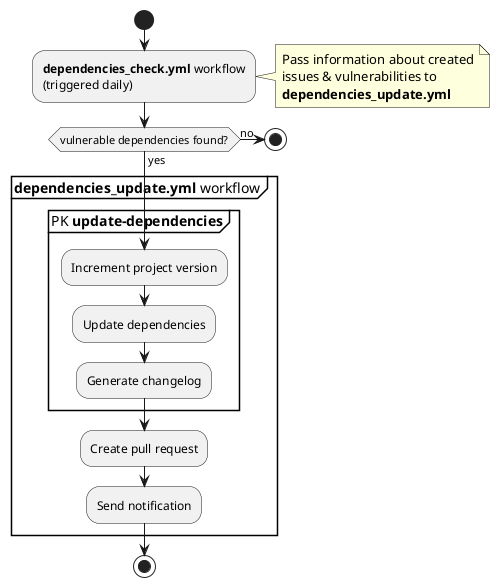 @startuml Automatic Dependency Update Process

start
:**dependencies_check.yml** workflow
(triggered daily);
note right
  Pass information about created
  issues & vulnerabilities to
  **dependencies_update.yml**
end note
if(vulnerable dependencies found?) then (yes)
  group **dependencies_update.yml** workflow
    group PK **update-dependencies** 
      :Increment project version;
      :Update dependencies;
      :Generate changelog;
    end group
    :Create pull request;
    :Send notification;
  end group
else (no)
  stop
endif
stop
@enduml
